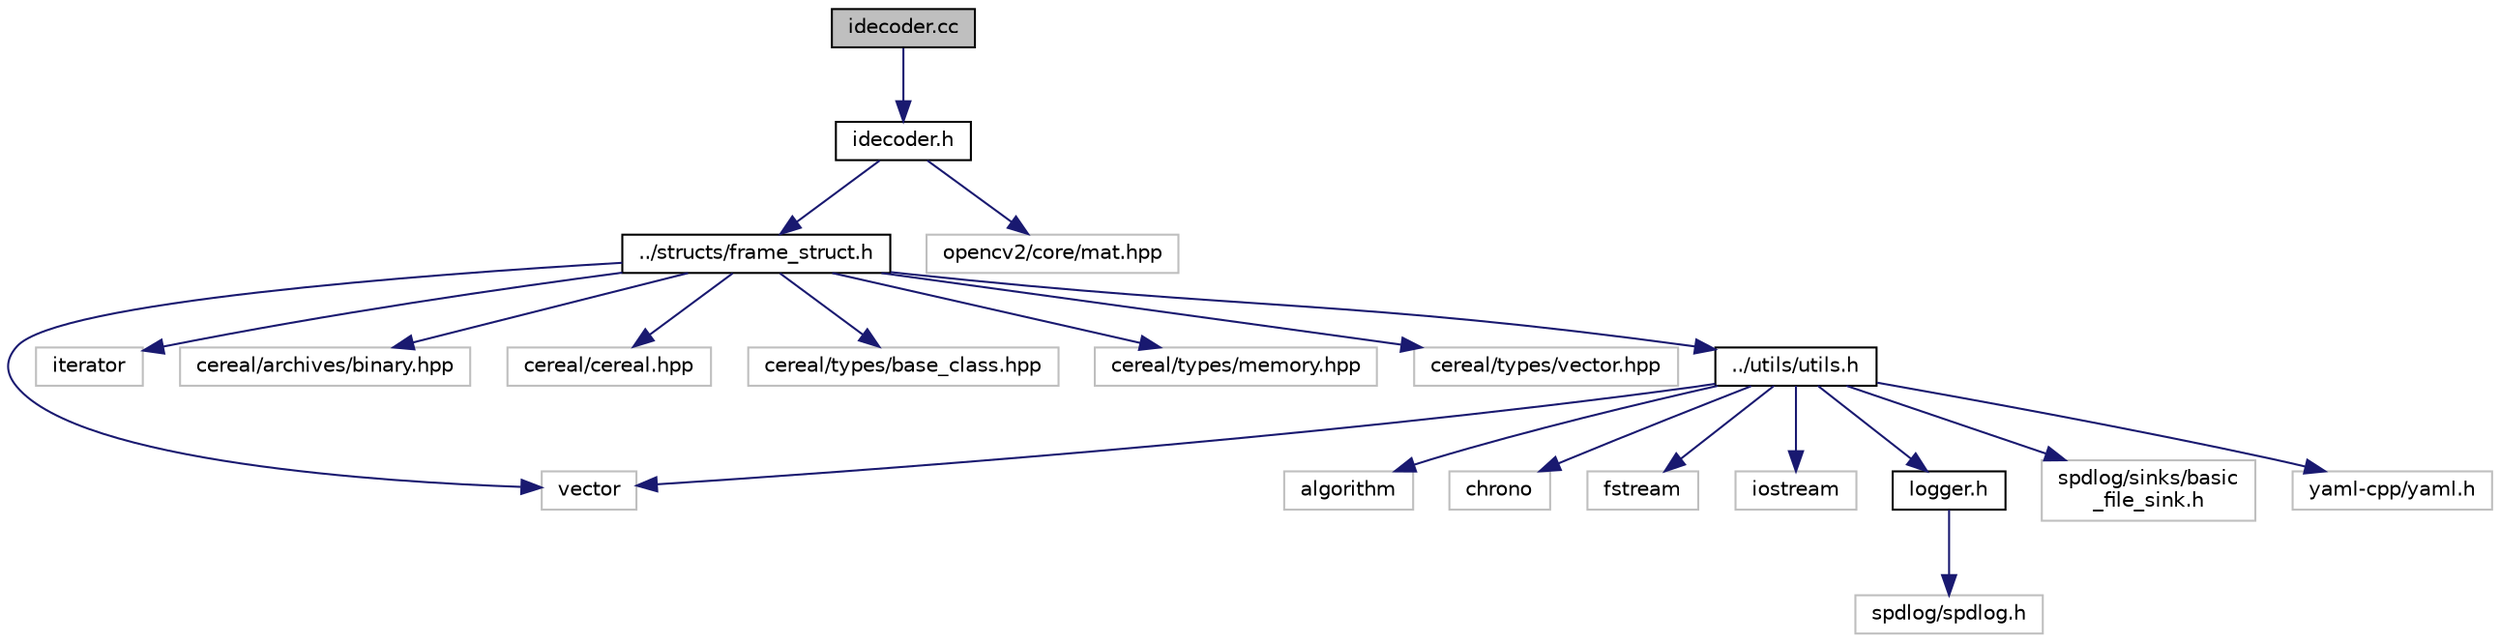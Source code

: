 digraph "idecoder.cc"
{
 // LATEX_PDF_SIZE
  edge [fontname="Helvetica",fontsize="10",labelfontname="Helvetica",labelfontsize="10"];
  node [fontname="Helvetica",fontsize="10",shape=record];
  Node1 [label="idecoder.cc",height=0.2,width=0.4,color="black", fillcolor="grey75", style="filled", fontcolor="black",tooltip="IDecoder factory."];
  Node1 -> Node2 [color="midnightblue",fontsize="10",style="solid"];
  Node2 [label="idecoder.h",height=0.2,width=0.4,color="black", fillcolor="white", style="filled",URL="$decoders_2idecoder_8h.html",tooltip="Frame decoder interface."];
  Node2 -> Node3 [color="midnightblue",fontsize="10",style="solid"];
  Node3 [label="../structs/frame_struct.h",height=0.2,width=0.4,color="black", fillcolor="white", style="filled",URL="$structs_2frame__struct_8h.html",tooltip="Frame struct definition. \"Universal\" frame data type."];
  Node3 -> Node4 [color="midnightblue",fontsize="10",style="solid"];
  Node4 [label="vector",height=0.2,width=0.4,color="grey75", fillcolor="white", style="filled",tooltip=" "];
  Node3 -> Node5 [color="midnightblue",fontsize="10",style="solid"];
  Node5 [label="iterator",height=0.2,width=0.4,color="grey75", fillcolor="white", style="filled",tooltip=" "];
  Node3 -> Node6 [color="midnightblue",fontsize="10",style="solid"];
  Node6 [label="cereal/archives/binary.hpp",height=0.2,width=0.4,color="grey75", fillcolor="white", style="filled",tooltip=" "];
  Node3 -> Node7 [color="midnightblue",fontsize="10",style="solid"];
  Node7 [label="cereal/cereal.hpp",height=0.2,width=0.4,color="grey75", fillcolor="white", style="filled",tooltip=" "];
  Node3 -> Node8 [color="midnightblue",fontsize="10",style="solid"];
  Node8 [label="cereal/types/base_class.hpp",height=0.2,width=0.4,color="grey75", fillcolor="white", style="filled",tooltip=" "];
  Node3 -> Node9 [color="midnightblue",fontsize="10",style="solid"];
  Node9 [label="cereal/types/memory.hpp",height=0.2,width=0.4,color="grey75", fillcolor="white", style="filled",tooltip=" "];
  Node3 -> Node10 [color="midnightblue",fontsize="10",style="solid"];
  Node10 [label="cereal/types/vector.hpp",height=0.2,width=0.4,color="grey75", fillcolor="white", style="filled",tooltip=" "];
  Node3 -> Node11 [color="midnightblue",fontsize="10",style="solid"];
  Node11 [label="../utils/utils.h",height=0.2,width=0.4,color="black", fillcolor="white", style="filled",URL="$utils_2utils_8h.html",tooltip="Utilities."];
  Node11 -> Node12 [color="midnightblue",fontsize="10",style="solid"];
  Node12 [label="algorithm",height=0.2,width=0.4,color="grey75", fillcolor="white", style="filled",tooltip=" "];
  Node11 -> Node13 [color="midnightblue",fontsize="10",style="solid"];
  Node13 [label="chrono",height=0.2,width=0.4,color="grey75", fillcolor="white", style="filled",tooltip=" "];
  Node11 -> Node14 [color="midnightblue",fontsize="10",style="solid"];
  Node14 [label="fstream",height=0.2,width=0.4,color="grey75", fillcolor="white", style="filled",tooltip=" "];
  Node11 -> Node15 [color="midnightblue",fontsize="10",style="solid"];
  Node15 [label="iostream",height=0.2,width=0.4,color="grey75", fillcolor="white", style="filled",tooltip=" "];
  Node11 -> Node4 [color="midnightblue",fontsize="10",style="solid"];
  Node11 -> Node16 [color="midnightblue",fontsize="10",style="solid"];
  Node16 [label="logger.h",height=0.2,width=0.4,color="black", fillcolor="white", style="filled",URL="$logger_8h.html",tooltip="Logger header."];
  Node16 -> Node17 [color="midnightblue",fontsize="10",style="solid"];
  Node17 [label="spdlog/spdlog.h",height=0.2,width=0.4,color="grey75", fillcolor="white", style="filled",tooltip=" "];
  Node11 -> Node18 [color="midnightblue",fontsize="10",style="solid"];
  Node18 [label="spdlog/sinks/basic\l_file_sink.h",height=0.2,width=0.4,color="grey75", fillcolor="white", style="filled",tooltip=" "];
  Node11 -> Node19 [color="midnightblue",fontsize="10",style="solid"];
  Node19 [label="yaml-cpp/yaml.h",height=0.2,width=0.4,color="grey75", fillcolor="white", style="filled",tooltip=" "];
  Node2 -> Node20 [color="midnightblue",fontsize="10",style="solid"];
  Node20 [label="opencv2/core/mat.hpp",height=0.2,width=0.4,color="grey75", fillcolor="white", style="filled",tooltip=" "];
}
